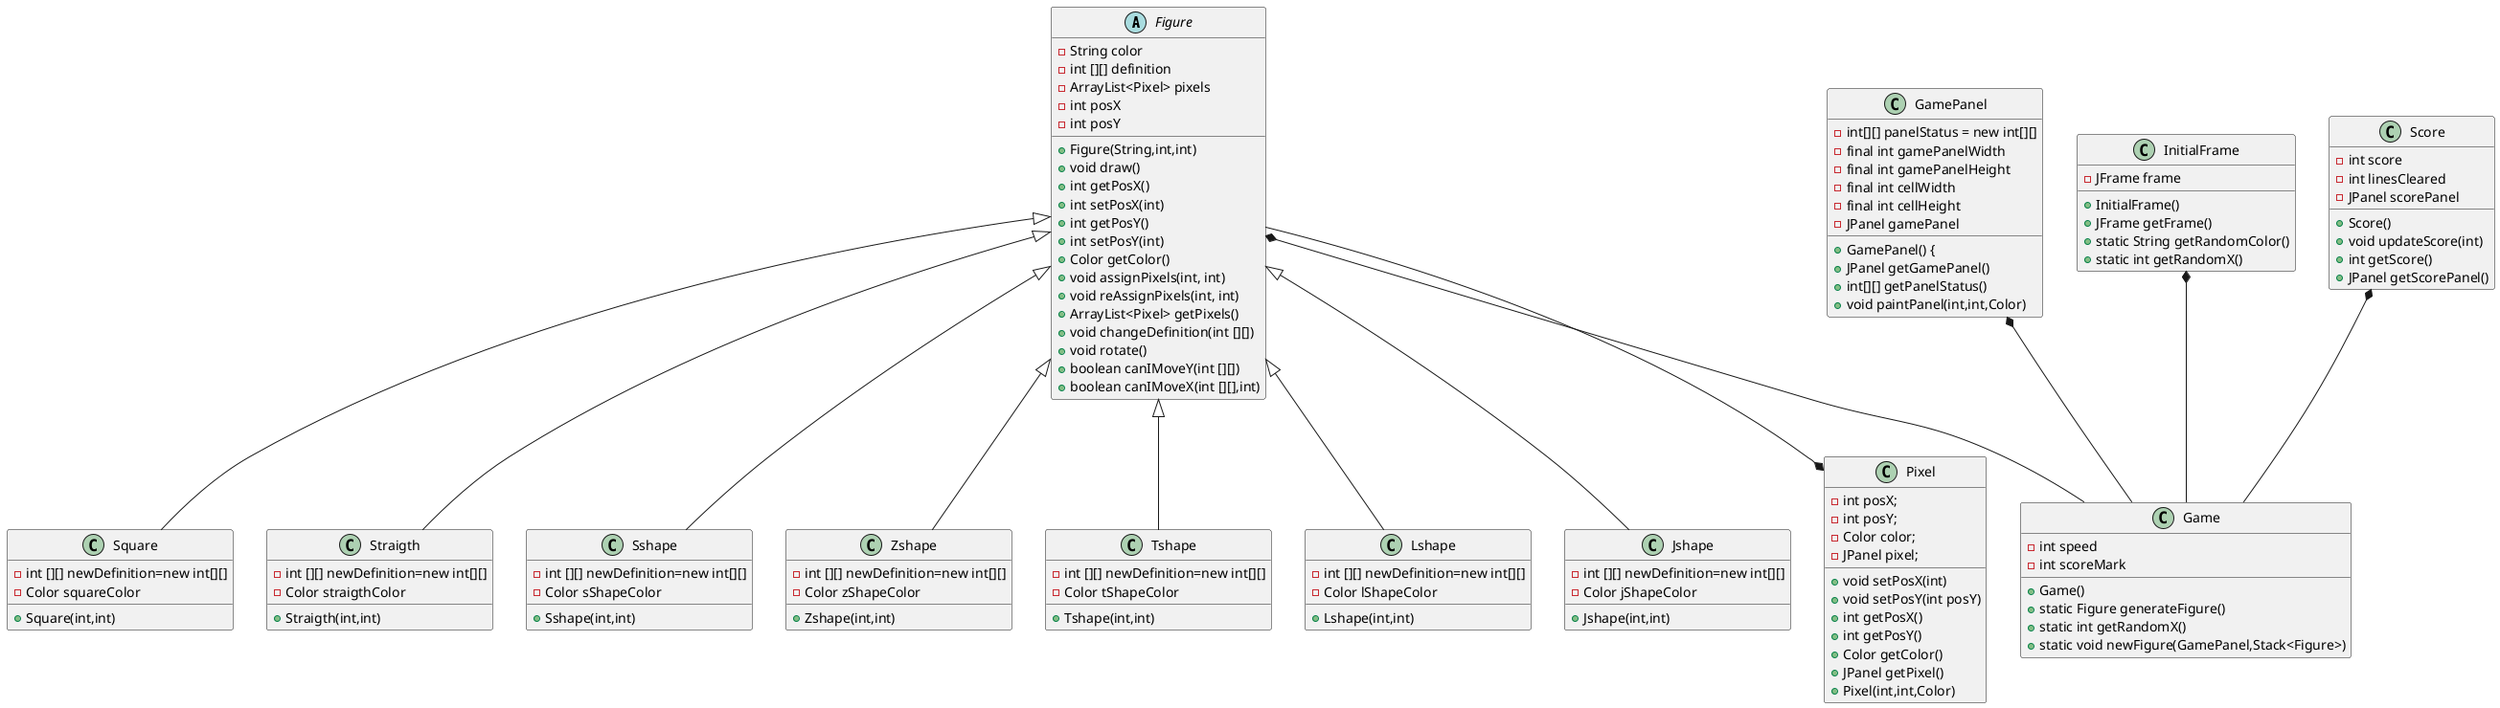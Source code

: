 @startuml
'https://plantuml.com/class-diagram

abstract class Figure{
- String color
    - int [][] definition
    - ArrayList<Pixel> pixels
    - int posX
    - int posY
+ Figure(String,int,int)
+ void draw()
+ int getPosX()
+ int setPosX(int)
+ int getPosY()
+ int setPosY(int)
+ Color getColor()
+ void assignPixels(int, int)
 + void reAssignPixels(int, int)
 + ArrayList<Pixel> getPixels()
 + void changeDefinition(int [][])
+ void rotate()
+ boolean canIMoveY(int [][])
+ boolean canIMoveX(int [][],int)



}
class Square{
-int [][] newDefinition=new int[][]
- Color squareColor
+ Square(int,int)

}
class Straigth{
-int [][] newDefinition=new int[][]
- Color straigthColor
+ Straigth(int,int)
}
class Sshape{
-int [][] newDefinition=new int[][]
- Color sShapeColor
+ Sshape(int,int)
}
class Zshape{
-int [][] newDefinition=new int[][]
- Color zShapeColor
+ Zshape(int,int)

}
class Tshape{
-int [][] newDefinition=new int[][]
- Color tShapeColor
+ Tshape(int,int)

}
class Lshape{
-int [][] newDefinition=new int[][]
- Color lShapeColor
+ Lshape(int,int)


}
class Jshape{
-int [][] newDefinition=new int[][]
- Color jShapeColor
+ Jshape(int,int)
}
class GamePanel{
- int[][] panelStatus = new int[][]
    - final int gamePanelWidth
    - final int gamePanelHeight
    - final int cellWidth
    - final int cellHeight
     - JPanel gamePanel
 + GamePanel() {
+ JPanel getGamePanel()
+ int[][] getPanelStatus()
+ void paintPanel(int,int,Color)


}
class Pixel{
- int posX;
    - int posY;
    - Color color;
    - JPanel pixel;
    + void setPosX(int)
    + void setPosY(int posY)
    + int getPosX()
    + int getPosY()
    + Color getColor()
    + JPanel getPixel()
    + Pixel(int,int,Color)


}
class InitialFrame{
 - JFrame frame
 + InitialFrame()
  + JFrame getFrame()
+ static String getRandomColor()
 + static int getRandomX()
}
class Game{
    - int speed
    - int scoreMark
    + Game()
+ static Figure generateFigure()
+ static int getRandomX()
+ static void newFigure(GamePanel,Stack<Figure>)
}
class Score{
    - int score
    - int linesCleared
    - JPanel scorePanel
    + Score()
    + void updateScore(int)
    + int getScore()
    + JPanel getScorePanel()
}
Figure <|-- Straigth
Figure <|-- Square
Figure <|-- Sshape
Figure <|-- Zshape
Figure <|-- Tshape
Figure <|-- Lshape
Figure <|-- Jshape

Figure --* Pixel

GamePanel *-- Game
InitialFrame *-- Game
Figure *-- Game
Score *-- Game


@enduml